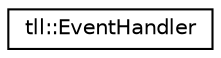 digraph "Graphical Class Hierarchy"
{
 // LATEX_PDF_SIZE
  edge [fontname="Helvetica",fontsize="10",labelfontname="Helvetica",labelfontsize="10"];
  node [fontname="Helvetica",fontsize="10",shape=record];
  rankdir="LR";
  Node0 [label="tll::EventHandler",height=0.2,width=0.4,color="black", fillcolor="white", style="filled",URL="$classtll_1_1EventHandler.html",tooltip="Event handling class."];
}
